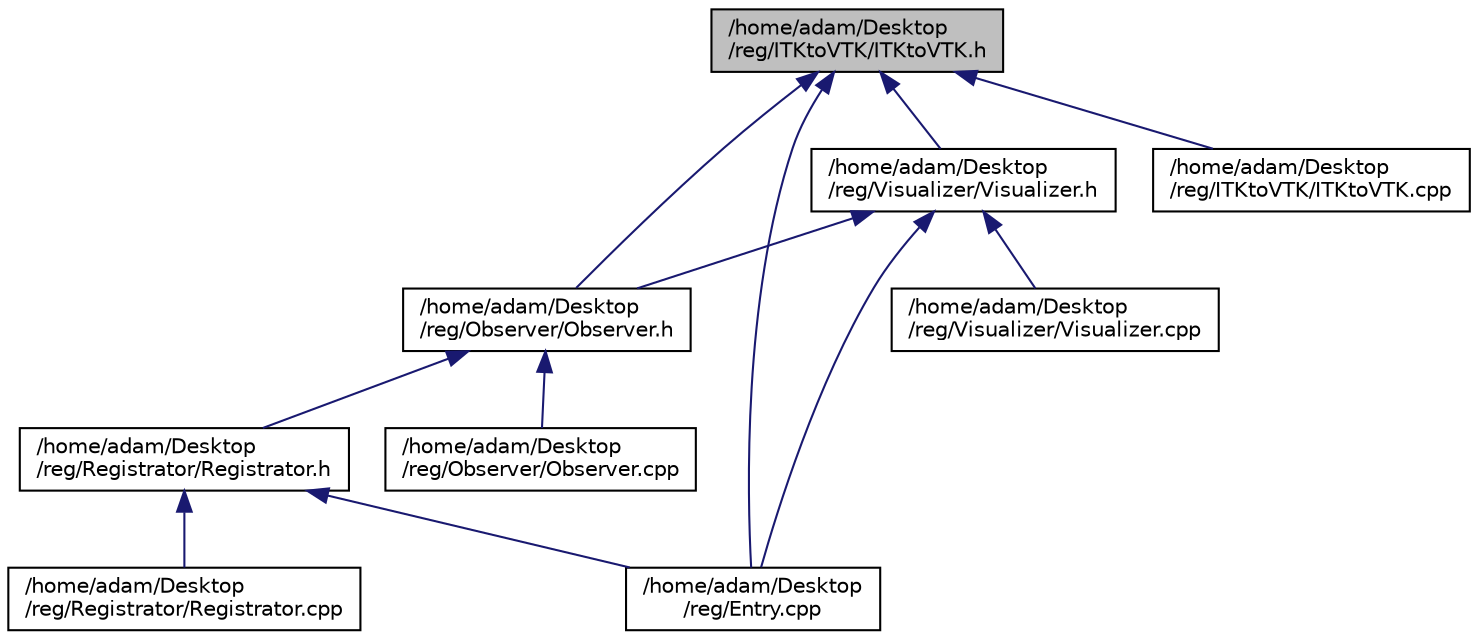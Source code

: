 digraph "/home/adam/Desktop/reg/ITKtoVTK/ITKtoVTK.h"
{
  edge [fontname="Helvetica",fontsize="10",labelfontname="Helvetica",labelfontsize="10"];
  node [fontname="Helvetica",fontsize="10",shape=record];
  Node17 [label="/home/adam/Desktop\l/reg/ITKtoVTK/ITKtoVTK.h",height=0.2,width=0.4,color="black", fillcolor="grey75", style="filled", fontcolor="black"];
  Node17 -> Node18 [dir="back",color="midnightblue",fontsize="10",style="solid",fontname="Helvetica"];
  Node18 [label="/home/adam/Desktop\l/reg/Entry.cpp",height=0.2,width=0.4,color="black", fillcolor="white", style="filled",URL="$_entry_8cpp.html"];
  Node17 -> Node19 [dir="back",color="midnightblue",fontsize="10",style="solid",fontname="Helvetica"];
  Node19 [label="/home/adam/Desktop\l/reg/ITKtoVTK/ITKtoVTK.cpp",height=0.2,width=0.4,color="black", fillcolor="white", style="filled",URL="$_i_t_kto_v_t_k_8cpp.html"];
  Node17 -> Node20 [dir="back",color="midnightblue",fontsize="10",style="solid",fontname="Helvetica"];
  Node20 [label="/home/adam/Desktop\l/reg/Observer/Observer.h",height=0.2,width=0.4,color="black", fillcolor="white", style="filled",URL="$_observer_8h.html"];
  Node20 -> Node21 [dir="back",color="midnightblue",fontsize="10",style="solid",fontname="Helvetica"];
  Node21 [label="/home/adam/Desktop\l/reg/Observer/Observer.cpp",height=0.2,width=0.4,color="black", fillcolor="white", style="filled",URL="$_observer_8cpp.html"];
  Node20 -> Node22 [dir="back",color="midnightblue",fontsize="10",style="solid",fontname="Helvetica"];
  Node22 [label="/home/adam/Desktop\l/reg/Registrator/Registrator.h",height=0.2,width=0.4,color="black", fillcolor="white", style="filled",URL="$_registrator_8h.html"];
  Node22 -> Node18 [dir="back",color="midnightblue",fontsize="10",style="solid",fontname="Helvetica"];
  Node22 -> Node23 [dir="back",color="midnightblue",fontsize="10",style="solid",fontname="Helvetica"];
  Node23 [label="/home/adam/Desktop\l/reg/Registrator/Registrator.cpp",height=0.2,width=0.4,color="black", fillcolor="white", style="filled",URL="$_registrator_8cpp.html"];
  Node17 -> Node24 [dir="back",color="midnightblue",fontsize="10",style="solid",fontname="Helvetica"];
  Node24 [label="/home/adam/Desktop\l/reg/Visualizer/Visualizer.h",height=0.2,width=0.4,color="black", fillcolor="white", style="filled",URL="$_visualizer_8h.html"];
  Node24 -> Node18 [dir="back",color="midnightblue",fontsize="10",style="solid",fontname="Helvetica"];
  Node24 -> Node20 [dir="back",color="midnightblue",fontsize="10",style="solid",fontname="Helvetica"];
  Node24 -> Node25 [dir="back",color="midnightblue",fontsize="10",style="solid",fontname="Helvetica"];
  Node25 [label="/home/adam/Desktop\l/reg/Visualizer/Visualizer.cpp",height=0.2,width=0.4,color="black", fillcolor="white", style="filled",URL="$_visualizer_8cpp.html"];
}
